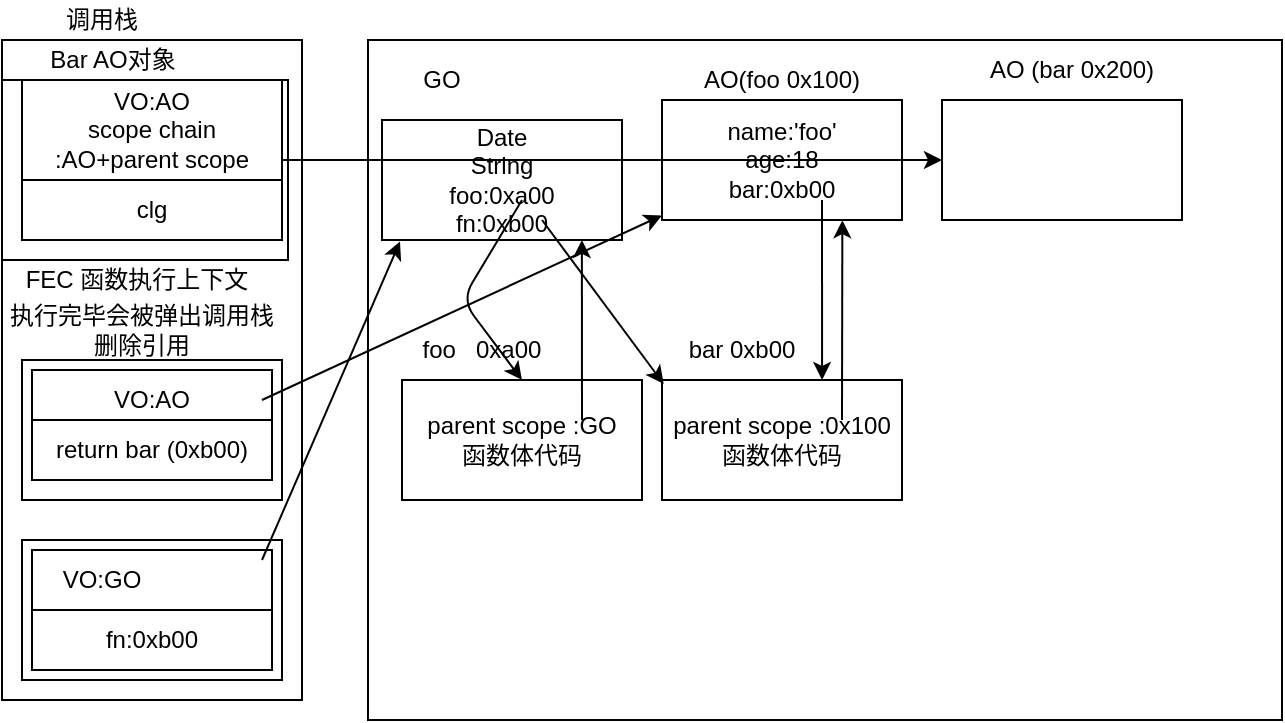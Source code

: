 <mxfile version="12.2.4" pages="1"><diagram id="AfQ54DzmZvOzu9VwylEN" name="Page-1"><mxGraphModel dx="916" dy="512" grid="1" gridSize="10" guides="1" tooltips="1" connect="1" arrows="1" fold="1" page="1" pageScale="1" pageWidth="827" pageHeight="1169" math="0" shadow="0"><root><mxCell id="0"/><mxCell id="1" parent="0"/><mxCell id="2" value="" style="rounded=0;whiteSpace=wrap;html=1;" parent="1" vertex="1"><mxGeometry x="110" y="90" width="150" height="330" as="geometry"/></mxCell><mxCell id="3" value="调用栈" style="text;html=1;resizable=0;points=[];autosize=1;align=left;verticalAlign=top;spacingTop=-4;" parent="1" vertex="1"><mxGeometry x="140" y="70" width="50" height="20" as="geometry"/></mxCell><mxCell id="4" value="" style="rounded=0;whiteSpace=wrap;html=1;" parent="1" vertex="1"><mxGeometry x="293" y="90" width="457" height="340" as="geometry"/></mxCell><mxCell id="6" value="Date&lt;br&gt;String&lt;br&gt;foo:0xa00&lt;br&gt;fn:0xb00" style="rounded=0;whiteSpace=wrap;html=1;" parent="1" vertex="1"><mxGeometry x="300" y="130" width="120" height="60" as="geometry"/></mxCell><mxCell id="7" value="GO" style="text;html=1;strokeColor=none;fillColor=none;align=center;verticalAlign=middle;whiteSpace=wrap;rounded=0;" parent="1" vertex="1"><mxGeometry x="310" y="100" width="40" height="20" as="geometry"/></mxCell><mxCell id="8" value="parent scope :GO&lt;br&gt;函数体代码" style="rounded=0;whiteSpace=wrap;html=1;" parent="1" vertex="1"><mxGeometry x="310" y="260" width="120" height="60" as="geometry"/></mxCell><mxCell id="9" value="foo&amp;nbsp; &amp;nbsp;0xa00" style="text;html=1;strokeColor=none;fillColor=none;align=center;verticalAlign=middle;whiteSpace=wrap;rounded=0;" parent="1" vertex="1"><mxGeometry x="310" y="235" width="80" height="20" as="geometry"/></mxCell><mxCell id="10" value="" style="rounded=0;whiteSpace=wrap;html=1;" parent="1" vertex="1"><mxGeometry x="120" y="340" width="130" height="70" as="geometry"/></mxCell><mxCell id="11" value="" style="rounded=0;whiteSpace=wrap;html=1;" parent="1" vertex="1"><mxGeometry x="125" y="345" width="120" height="30" as="geometry"/></mxCell><mxCell id="12" value="VO:GO" style="text;html=1;strokeColor=none;fillColor=none;align=center;verticalAlign=middle;whiteSpace=wrap;rounded=0;" parent="1" vertex="1"><mxGeometry x="140" y="350" width="40" height="20" as="geometry"/></mxCell><mxCell id="13" value="fn:0xb00" style="rounded=0;whiteSpace=wrap;html=1;" parent="1" vertex="1"><mxGeometry x="125" y="375" width="120" height="30" as="geometry"/></mxCell><mxCell id="14" value="" style="endArrow=classic;html=1;entryX=0.075;entryY=1.013;entryDx=0;entryDy=0;entryPerimeter=0;" parent="1" target="6" edge="1"><mxGeometry width="50" height="50" relative="1" as="geometry"><mxPoint x="240" y="350" as="sourcePoint"/><mxPoint x="290" y="300" as="targetPoint"/></mxGeometry></mxCell><mxCell id="15" value="" style="endArrow=classic;html=1;entryX=0.234;entryY=0.294;entryDx=0;entryDy=0;entryPerimeter=0;" parent="1" target="4" edge="1"><mxGeometry width="50" height="50" relative="1" as="geometry"><mxPoint x="400" y="280" as="sourcePoint"/><mxPoint x="450" y="230" as="targetPoint"/></mxGeometry></mxCell><mxCell id="16" value="" style="endArrow=classic;html=1;entryX=0.5;entryY=0;entryDx=0;entryDy=0;" parent="1" target="8" edge="1"><mxGeometry width="50" height="50" relative="1" as="geometry"><mxPoint x="370" y="170" as="sourcePoint"/><mxPoint x="430" y="130" as="targetPoint"/><Array as="points"><mxPoint x="340" y="220"/></Array></mxGeometry></mxCell><mxCell id="17" value="" style="rounded=0;whiteSpace=wrap;html=1;" parent="1" vertex="1"><mxGeometry x="120" y="250" width="130" height="70" as="geometry"/></mxCell><mxCell id="18" value="VO:AO" style="rounded=0;whiteSpace=wrap;html=1;" parent="1" vertex="1"><mxGeometry x="125" y="255" width="120" height="30" as="geometry"/></mxCell><mxCell id="19" value="name:'foo'&lt;br&gt;age:18&lt;br&gt;bar:0xb00" style="rounded=0;whiteSpace=wrap;html=1;" parent="1" vertex="1"><mxGeometry x="440" y="120" width="120" height="60" as="geometry"/></mxCell><mxCell id="20" value="AO(foo 0x100)" style="text;html=1;strokeColor=none;fillColor=none;align=center;verticalAlign=middle;whiteSpace=wrap;rounded=0;" parent="1" vertex="1"><mxGeometry x="450" y="100" width="100" height="20" as="geometry"/></mxCell><mxCell id="21" value="parent scope :0x100&lt;br&gt;函数体代码" style="rounded=0;whiteSpace=wrap;html=1;" parent="1" vertex="1"><mxGeometry x="440" y="260" width="120" height="60" as="geometry"/></mxCell><mxCell id="22" value="bar 0xb00" style="text;html=1;strokeColor=none;fillColor=none;align=center;verticalAlign=middle;whiteSpace=wrap;rounded=0;" parent="1" vertex="1"><mxGeometry x="440" y="235" width="80" height="20" as="geometry"/></mxCell><mxCell id="23" value="" style="endArrow=classic;html=1;entryX=0.519;entryY=0.265;entryDx=0;entryDy=0;entryPerimeter=0;" parent="1" target="4" edge="1"><mxGeometry width="50" height="50" relative="1" as="geometry"><mxPoint x="530" y="280" as="sourcePoint"/><mxPoint x="580" y="230" as="targetPoint"/></mxGeometry></mxCell><mxCell id="24" value="" style="endArrow=classic;html=1;entryX=0.667;entryY=0;entryDx=0;entryDy=0;entryPerimeter=0;" parent="1" target="21" edge="1"><mxGeometry width="50" height="50" relative="1" as="geometry"><mxPoint x="520" y="170" as="sourcePoint"/><mxPoint x="570" y="120" as="targetPoint"/></mxGeometry></mxCell><mxCell id="26" value="" style="endArrow=classic;html=1;" parent="1" target="19" edge="1"><mxGeometry width="50" height="50" relative="1" as="geometry"><mxPoint x="240" y="270" as="sourcePoint"/><mxPoint x="290" y="220" as="targetPoint"/></mxGeometry></mxCell><mxCell id="27" value="return bar (0xb00)" style="rounded=0;whiteSpace=wrap;html=1;" parent="1" vertex="1"><mxGeometry x="125" y="280" width="120" height="30" as="geometry"/></mxCell><mxCell id="28" value="" style="endArrow=classic;html=1;entryX=0.007;entryY=0.033;entryDx=0;entryDy=0;entryPerimeter=0;" parent="1" target="21" edge="1"><mxGeometry width="50" height="50" relative="1" as="geometry"><mxPoint x="380" y="180" as="sourcePoint"/><mxPoint x="430" y="130" as="targetPoint"/></mxGeometry></mxCell><mxCell id="29" value="FEC 函数执行上下文" style="text;html=1;strokeColor=none;fillColor=none;align=center;verticalAlign=middle;whiteSpace=wrap;rounded=0;" parent="1" vertex="1"><mxGeometry x="120" y="200" width="115" height="20" as="geometry"/></mxCell><mxCell id="30" value="执行完毕会被弹出调用栈 删除引用" style="text;html=1;strokeColor=none;fillColor=none;align=center;verticalAlign=middle;whiteSpace=wrap;rounded=0;" parent="1" vertex="1"><mxGeometry x="110" y="225" width="140" height="20" as="geometry"/></mxCell><mxCell id="31" value="" style="rounded=0;whiteSpace=wrap;html=1;" parent="1" vertex="1"><mxGeometry x="110" y="110" width="143" height="90" as="geometry"/></mxCell><mxCell id="32" value="VO:AO&lt;br&gt;scope chain :AO+parent scope" style="rounded=0;whiteSpace=wrap;html=1;" parent="1" vertex="1"><mxGeometry x="120" y="110" width="130" height="50" as="geometry"/></mxCell><mxCell id="33" value="Bar AO对象" style="text;html=1;strokeColor=none;fillColor=none;align=center;verticalAlign=middle;whiteSpace=wrap;rounded=0;" parent="1" vertex="1"><mxGeometry x="122.5" y="90" width="85" height="20" as="geometry"/></mxCell><mxCell id="34" value="clg" style="rounded=0;whiteSpace=wrap;html=1;" parent="1" vertex="1"><mxGeometry x="120" y="160" width="130" height="30" as="geometry"/></mxCell><mxCell id="35" value="" style="rounded=0;whiteSpace=wrap;html=1;" parent="1" vertex="1"><mxGeometry x="580" y="120" width="120" height="60" as="geometry"/></mxCell><mxCell id="36" value="AO (bar 0x200)" style="text;html=1;strokeColor=none;fillColor=none;align=center;verticalAlign=middle;whiteSpace=wrap;rounded=0;" parent="1" vertex="1"><mxGeometry x="580" y="95" width="130" height="20" as="geometry"/></mxCell><mxCell id="38" value="" style="endArrow=classic;html=1;" parent="1" target="35" edge="1"><mxGeometry width="50" height="50" relative="1" as="geometry"><mxPoint x="250" y="150" as="sourcePoint"/><mxPoint x="300" y="100" as="targetPoint"/></mxGeometry></mxCell></root></mxGraphModel></diagram></mxfile>